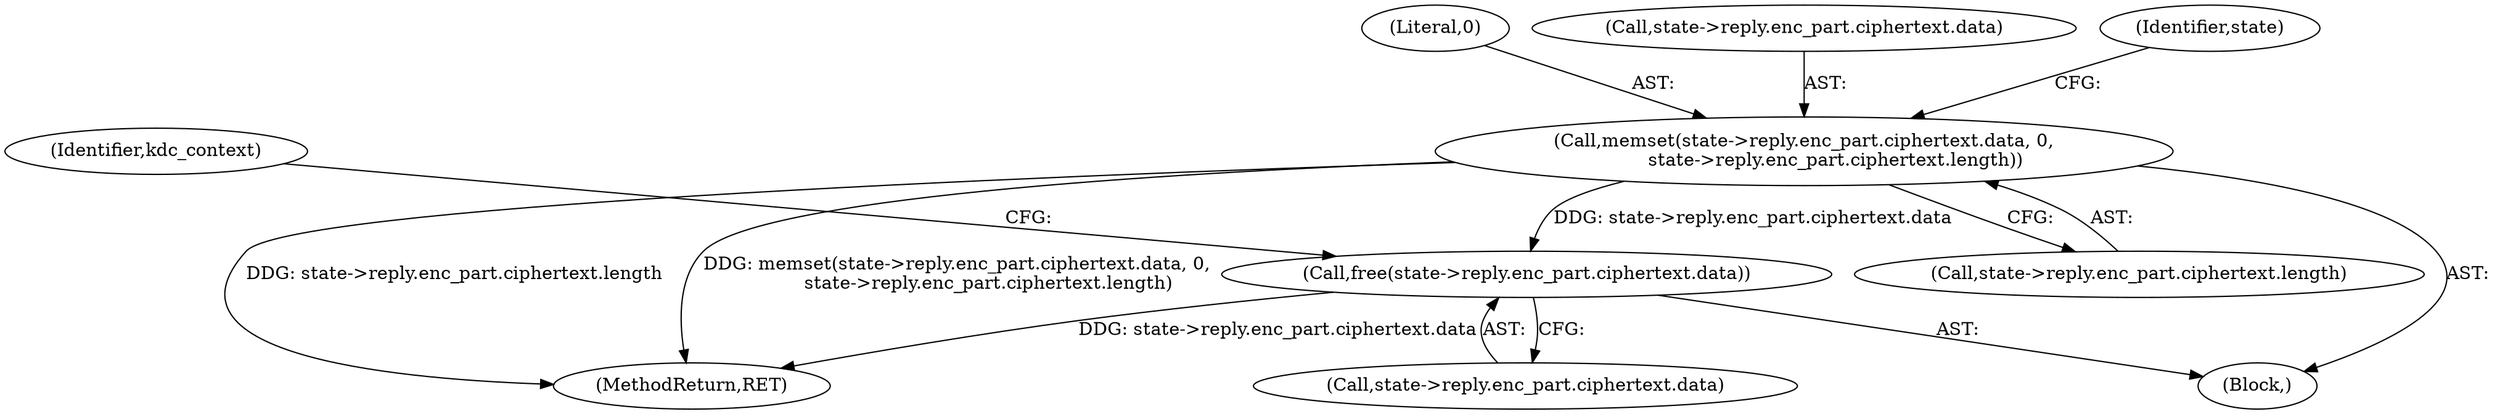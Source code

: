 digraph "0_krb5_ffb35baac6981f9e8914f8f3bffd37f284b85970@API" {
"1000720" [label="(Call,memset(state->reply.enc_part.ciphertext.data, 0,\n           state->reply.enc_part.ciphertext.length))"];
"1000740" [label="(Call,free(state->reply.enc_part.ciphertext.data))"];
"1000730" [label="(Literal,0)"];
"1000741" [label="(Call,state->reply.enc_part.ciphertext.data)"];
"1000751" [label="(Identifier,kdc_context)"];
"1000731" [label="(Call,state->reply.enc_part.ciphertext.length)"];
"1000721" [label="(Call,state->reply.enc_part.ciphertext.data)"];
"1001166" [label="(MethodReturn,RET)"];
"1000745" [label="(Identifier,state)"];
"1000740" [label="(Call,free(state->reply.enc_part.ciphertext.data))"];
"1000117" [label="(Block,)"];
"1000720" [label="(Call,memset(state->reply.enc_part.ciphertext.data, 0,\n           state->reply.enc_part.ciphertext.length))"];
"1000720" -> "1000117"  [label="AST: "];
"1000720" -> "1000731"  [label="CFG: "];
"1000721" -> "1000720"  [label="AST: "];
"1000730" -> "1000720"  [label="AST: "];
"1000731" -> "1000720"  [label="AST: "];
"1000745" -> "1000720"  [label="CFG: "];
"1000720" -> "1001166"  [label="DDG: state->reply.enc_part.ciphertext.length"];
"1000720" -> "1001166"  [label="DDG: memset(state->reply.enc_part.ciphertext.data, 0,\n           state->reply.enc_part.ciphertext.length)"];
"1000720" -> "1000740"  [label="DDG: state->reply.enc_part.ciphertext.data"];
"1000740" -> "1000117"  [label="AST: "];
"1000740" -> "1000741"  [label="CFG: "];
"1000741" -> "1000740"  [label="AST: "];
"1000751" -> "1000740"  [label="CFG: "];
"1000740" -> "1001166"  [label="DDG: state->reply.enc_part.ciphertext.data"];
}
